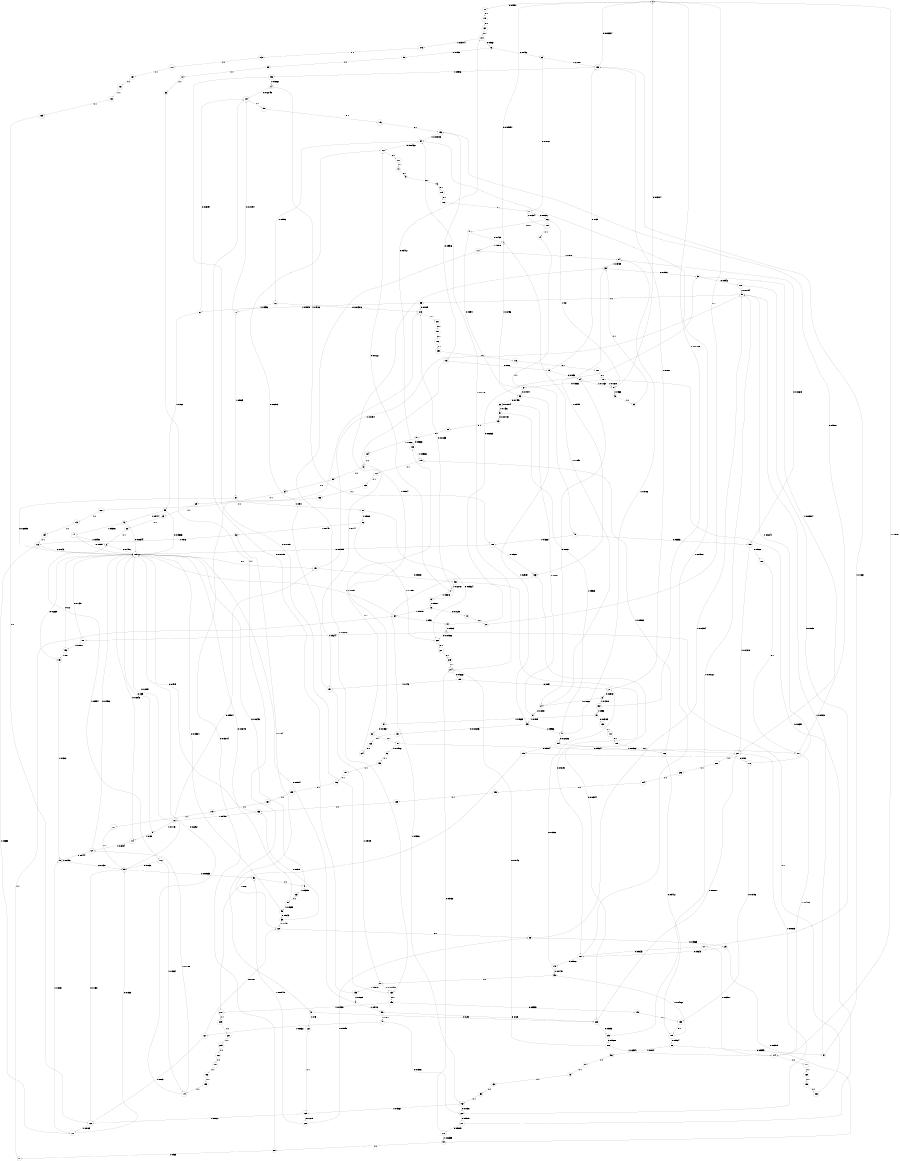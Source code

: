 digraph "ch2_face_source_L15" {
size = "6,8.5";
ratio = "fill";
node [shape = circle];
node [fontsize = 24];
edge [fontsize = 24];
0 -> 11 [label = "0: 0.9091   "];
0 -> 174 [label = "1: 0.09091  "];
1 -> 0 [label = "0: 0.009091  "];
1 -> 111 [label = "1: 0.9909   "];
2 -> 185 [label = "0: 0.1406   "];
2 -> 112 [label = "1: 0.8594   "];
3 -> 5 [label = "0: 1        "];
4 -> 185 [label = "0: 0.0584   "];
4 -> 50 [label = "1: 0.9416   "];
5 -> 115 [label = "0: 1        "];
6 -> 24 [label = "0: 0.8682   "];
6 -> 132 [label = "1: 0.1318   "];
7 -> 222 [label = "0: 0.07556  "];
7 -> 181 [label = "1: 0.9244   "];
8 -> 22 [label = "0: 0.8081   "];
8 -> 55 [label = "1: 0.1919   "];
9 -> 185 [label = "0: 0.35     "];
9 -> 114 [label = "1: 0.65     "];
10 -> 3 [label = "0: 1        "];
11 -> 147 [label = "0: 1        "];
12 -> 27 [label = "0: 1        "];
13 -> 12 [label = "0: 0.0125   "];
13 -> 60 [label = "1: 0.9875   "];
14 -> 184 [label = "0: 0.02745  "];
14 -> 188 [label = "1: 0.9726   "];
15 -> 130 [label = "0: 0.03769  "];
15 -> 37 [label = "1: 0.9623   "];
16 -> 213 [label = "0: 0.01235  "];
16 -> 13 [label = "1: 0.9877   "];
17 -> 212 [label = "0: 0.0122   "];
17 -> 16 [label = "1: 0.9878   "];
18 -> 185 [label = "0: 0.2857   "];
18 -> 9 [label = "1: 0.7143   "];
19 -> 99 [label = "0: 0.1531   "];
19 -> 19 [label = "1: 0.8469   "];
20 -> 222 [label = "0: 0.09324  "];
20 -> 36 [label = "1: 0.9068   "];
21 -> 6 [label = "0: 0.8913   "];
21 -> 198 [label = "1: 0.1087   "];
22 -> 22 [label = "0: 0.8574   "];
22 -> 31 [label = "1: 0.1426   "];
23 -> 28 [label = "1: 1        "];
24 -> 8 [label = "0: 0.8151   "];
24 -> 1 [label = "1: 0.1849   "];
25 -> 187 [label = "0: 0.9648   "];
25 -> 94 [label = "1: 0.03519  "];
26 -> 25 [label = "0: 0.9865   "];
26 -> 91 [label = "1: 0.01354  "];
27 -> 0 [label = "0: 1        "];
28 -> 2 [label = "1: 1        "];
29 -> 23 [label = "1: 1        "];
30 -> 118 [label = "0: 0.9942   "];
30 -> 211 [label = "1: 0.005814  "];
31 -> 83 [label = "0: 0.007734  "];
31 -> 40 [label = "1: 0.9923   "];
32 -> 120 [label = "0: 0.184    "];
32 -> 113 [label = "1: 0.816    "];
33 -> 30 [label = "0: 0.0515   "];
33 -> 163 [label = "1: 0.9485   "];
34 -> 29 [label = "1: 1        "];
35 -> 120 [label = "0: 0.1481   "];
35 -> 133 [label = "1: 0.8519   "];
36 -> 222 [label = "0: 0.1855   "];
36 -> 32 [label = "1: 0.8145   "];
37 -> 82 [label = "0: 0.04964  "];
37 -> 33 [label = "1: 0.9504   "];
38 -> 34 [label = "1: 1        "];
39 -> 33 [label = "1: 1        "];
40 -> 194 [label = "0: 0.02136  "];
40 -> 84 [label = "1: 0.9786   "];
41 -> 185 [label = "0: 0.06452  "];
41 -> 69 [label = "1: 0.9355   "];
42 -> 38 [label = "1: 1        "];
43 -> 39 [label = "1: 1        "];
44 -> 30 [label = "0: 0.06965  "];
44 -> 7 [label = "1: 0.9303   "];
45 -> 185 [label = "0: 0.03571  "];
45 -> 35 [label = "1: 0.9643   "];
46 -> 185 [label = "0: 0.06944  "];
46 -> 141 [label = "1: 0.9306   "];
47 -> 53 [label = "0: 0.8571   "];
47 -> 1 [label = "1: 0.1429   "];
48 -> 220 [label = "0: 0.1368   "];
48 -> 121 [label = "1: 0.8632   "];
49 -> 195 [label = "0: 0.3333   "];
49 -> 188 [label = "1: 0.6667   "];
50 -> 223 [label = "0: 0.129    "];
50 -> 48 [label = "1: 0.871    "];
51 -> 223 [label = "0: 0.25     "];
51 -> 122 [label = "1: 0.75     "];
52 -> 162 [label = "1: 1        "];
53 -> 22 [label = "0: 0.7455   "];
53 -> 55 [label = "1: 0.2545   "];
54 -> 212 [label = "0: 0.004367  "];
54 -> 86 [label = "1: 0.9956   "];
55 -> 131 [label = "0: 0.006403  "];
55 -> 40 [label = "1: 0.9936   "];
56 -> 158 [label = "1: 1        "];
57 -> 0 [label = "0: 0.03704  "];
57 -> 43 [label = "1: 0.963    "];
58 -> 185 [label = "0: 0.03448  "];
58 -> 45 [label = "1: 0.9655   "];
59 -> 185 [label = "0: 0.05263  "];
59 -> 46 [label = "1: 0.9474   "];
60 -> 185 [label = "0: 0.01905  "];
60 -> 44 [label = "1: 0.981    "];
61 -> 185 [label = "0: 0.02895  "];
61 -> 20 [label = "1: 0.971    "];
62 -> 51 [label = "1: 1        "];
63 -> 52 [label = "1: 1        "];
64 -> 24 [label = "0: 0.8837   "];
64 -> 57 [label = "1: 0.1163   "];
65 -> 77 [label = "0: 0.8182   "];
65 -> 198 [label = "1: 0.1818   "];
66 -> 47 [label = "0: 0.7      "];
66 -> 57 [label = "1: 0.3      "];
67 -> 53 [label = "0: 0.7544   "];
67 -> 1 [label = "1: 0.2456   "];
68 -> 184 [label = "0: 0.03797  "];
68 -> 59 [label = "1: 0.962    "];
69 -> 58 [label = "1: 1        "];
70 -> 184 [label = "0: 0.01754  "];
70 -> 61 [label = "1: 0.9825   "];
71 -> 60 [label = "1: 1        "];
72 -> 62 [label = "1: 1        "];
73 -> 63 [label = "1: 1        "];
74 -> 49 [label = "1: 1        "];
75 -> 64 [label = "0: 0.865    "];
75 -> 198 [label = "1: 0.135    "];
76 -> 65 [label = "0: 0.8462   "];
76 -> 95 [label = "1: 0.1538   "];
77 -> 66 [label = "0: 0.8696   "];
77 -> 100 [label = "1: 0.1304   "];
78 -> 67 [label = "0: 0.8382   "];
78 -> 57 [label = "1: 0.1618   "];
79 -> 123 [label = "0: 0.9333   "];
79 -> 164 [label = "1: 0.06667  "];
80 -> 79 [label = "0: 1        "];
81 -> 177 [label = "0: 0.9524   "];
81 -> 56 [label = "1: 0.04762  "];
82 -> 81 [label = "0: 1        "];
83 -> 80 [label = "0: 1        "];
84 -> 195 [label = "0: 0.02613  "];
84 -> 33 [label = "1: 0.9739   "];
85 -> 213 [label = "0: 0.0125   "];
85 -> 68 [label = "1: 0.9875   "];
86 -> 213 [label = "0: 0.004376  "];
86 -> 70 [label = "1: 0.9956   "];
87 -> 183 [label = "0: 0.008475  "];
87 -> 193 [label = "1: 0.9915   "];
88 -> 213 [label = "0: 0.03704  "];
88 -> 71 [label = "1: 0.963    "];
89 -> 72 [label = "1: 1        "];
90 -> 73 [label = "1: 1        "];
91 -> 85 [label = "1: 1        "];
92 -> 41 [label = "1: 1        "];
93 -> 87 [label = "1: 1        "];
94 -> 88 [label = "1: 1        "];
95 -> 89 [label = "1: 1        "];
96 -> 90 [label = "1: 1        "];
97 -> 78 [label = "0: 0.8639   "];
97 -> 198 [label = "1: 0.1361   "];
98 -> 97 [label = "0: 0.9359   "];
98 -> 96 [label = "1: 0.0641   "];
99 -> 151 [label = "0: 0.9904   "];
99 -> 92 [label = "1: 0.009635  "];
100 -> 74 [label = "1: 1        "];
101 -> 99 [label = "0: 1        "];
102 -> 105 [label = "0: 0.9412   "];
102 -> 175 [label = "1: 0.05882  "];
103 -> 75 [label = "0: 0.886    "];
103 -> 197 [label = "1: 0.114    "];
104 -> 76 [label = "0: 0.963    "];
104 -> 176 [label = "1: 0.03704  "];
105 -> 98 [label = "0: 0.9524   "];
105 -> 93 [label = "1: 0.04762  "];
106 -> 77 [label = "0: 1        "];
107 -> 78 [label = "0: 1        "];
108 -> 99 [label = "0: 0.1969   "];
108 -> 19 [label = "1: 0.8031   "];
109 -> 102 [label = "0: 1        "];
110 -> 109 [label = "0: 1        "];
111 -> 183 [label = "0: 0.02202  "];
111 -> 84 [label = "1: 0.978    "];
112 -> 99 [label = "0: 0.1636   "];
112 -> 144 [label = "1: 0.8364   "];
113 -> 185 [label = "0: 0.1642   "];
113 -> 108 [label = "1: 0.8358   "];
114 -> 185 [label = "0: 0.3846   "];
114 -> 127 [label = "1: 0.6154   "];
115 -> 106 [label = "0: 1        "];
116 -> 107 [label = "0: 1        "];
117 -> 187 [label = "0: 0.9643   "];
117 -> 174 [label = "1: 0.03571  "];
118 -> 117 [label = "0: 0.9825   "];
118 -> 91 [label = "1: 0.01754  "];
119 -> 101 [label = "1: 1        "];
120 -> 26 [label = "0: 1        "];
121 -> 120 [label = "0: 0.187    "];
121 -> 126 [label = "1: 0.813    "];
122 -> 129 [label = "1: 1        "];
123 -> 104 [label = "0: 0.9412   "];
123 -> 175 [label = "1: 0.05882  "];
124 -> 123 [label = "0: 1        "];
125 -> 124 [label = "0: 1        "];
126 -> 99 [label = "0: 0.1831   "];
126 -> 108 [label = "1: 0.8169   "];
127 -> 185 [label = "0: 0.1556   "];
127 -> 19 [label = "1: 0.8444   "];
128 -> 26 [label = "0: 0.9945   "];
128 -> 92 [label = "1: 0.005479  "];
129 -> 128 [label = "0: 0.1279   "];
129 -> 126 [label = "1: 0.8721   "];
130 -> 110 [label = "0: 1        "];
131 -> 125 [label = "0: 1        "];
132 -> 0 [label = "0: 0.007026  "];
132 -> 15 [label = "1: 0.993    "];
133 -> 185 [label = "0: 0.1515   "];
133 -> 18 [label = "1: 0.8485   "];
134 -> 113 [label = "1: 1        "];
135 -> 126 [label = "1: 1        "];
136 -> 103 [label = "0: 0.9916   "];
136 -> 54 [label = "1: 0.008403  "];
137 -> 104 [label = "0: 1        "];
138 -> 105 [label = "0: 1        "];
139 -> 116 [label = "0: 1        "];
140 -> 21 [label = "0: 0.9252   "];
140 -> 93 [label = "1: 0.07481  "];
141 -> 185 [label = "0: 0.0597   "];
141 -> 2 [label = "1: 0.9403   "];
142 -> 134 [label = "1: 1        "];
143 -> 135 [label = "1: 1        "];
144 -> 185 [label = "0: 0.2292   "];
144 -> 127 [label = "1: 0.7708   "];
145 -> 185 [label = "0: 0.2639   "];
145 -> 19 [label = "1: 0.7361   "];
146 -> 136 [label = "0: 1        "];
147 -> 137 [label = "0: 1        "];
148 -> 138 [label = "0: 1        "];
149 -> 148 [label = "0: 0.9535   "];
149 -> 210 [label = "1: 0.04651  "];
150 -> 146 [label = "0: 1        "];
151 -> 192 [label = "0: 0.9803   "];
151 -> 91 [label = "1: 0.01974  "];
152 -> 185 [label = "0: 0.2      "];
152 -> 145 [label = "1: 0.8      "];
153 -> 144 [label = "1: 1        "];
154 -> 119 [label = "1: 1        "];
155 -> 154 [label = "1: 1        "];
156 -> 155 [label = "1: 1        "];
157 -> 156 [label = "1: 1        "];
158 -> 157 [label = "1: 1        "];
159 -> 189 [label = "1: 1        "];
160 -> 142 [label = "1: 1        "];
161 -> 143 [label = "1: 1        "];
162 -> 220 [label = "0: 0.1038   "];
162 -> 129 [label = "1: 0.8962   "];
163 -> 223 [label = "0: 0.06944  "];
163 -> 162 [label = "1: 0.9306   "];
164 -> 42 [label = "1: 1        "];
165 -> 203 [label = "1: 1        "];
166 -> 160 [label = "1: 1        "];
167 -> 161 [label = "1: 1        "];
168 -> 165 [label = "1: 1        "];
169 -> 166 [label = "1: 1        "];
170 -> 167 [label = "1: 1        "];
171 -> 168 [label = "1: 1        "];
172 -> 169 [label = "1: 1        "];
173 -> 170 [label = "1: 1        "];
174 -> 171 [label = "1: 1        "];
175 -> 172 [label = "1: 1        "];
176 -> 173 [label = "1: 1        "];
177 -> 136 [label = "0: 0.9581   "];
177 -> 174 [label = "1: 0.04188  "];
178 -> 138 [label = "0: 0.9796   "];
178 -> 91 [label = "1: 0.02041  "];
179 -> 178 [label = "0: 0.98     "];
179 -> 210 [label = "1: 0.02     "];
180 -> 177 [label = "0: 1        "];
181 -> 185 [label = "0: 0.1429   "];
181 -> 152 [label = "1: 0.8571   "];
182 -> 153 [label = "1: 1        "];
183 -> 149 [label = "0: 1        "];
184 -> 150 [label = "0: 1        "];
185 -> 151 [label = "0: 1        "];
186 -> 139 [label = "0: 1        "];
187 -> 140 [label = "0: 0.9512   "];
187 -> 54 [label = "1: 0.04878  "];
188 -> 185 [label = "0: 0.07985  "];
188 -> 163 [label = "1: 0.9201   "];
189 -> 133 [label = "1: 1        "];
190 -> 182 [label = "1: 1        "];
191 -> 186 [label = "0: 1        "];
192 -> 187 [label = "0: 0.9729   "];
192 -> 17 [label = "1: 0.02708  "];
193 -> 184 [label = "0: 0.01709  "];
193 -> 4 [label = "1: 0.9829   "];
194 -> 179 [label = "0: 0.9804   "];
194 -> 211 [label = "1: 0.01961  "];
195 -> 180 [label = "0: 0.9868   "];
195 -> 211 [label = "1: 0.01316  "];
196 -> 183 [label = "0: 0.01185  "];
196 -> 14 [label = "1: 0.9882   "];
197 -> 212 [label = "0: 0.02913  "];
197 -> 87 [label = "1: 0.9709   "];
198 -> 0 [label = "0: 0.002364  "];
198 -> 196 [label = "1: 0.9976   "];
199 -> 21 [label = "0: 0.857    "];
199 -> 197 [label = "1: 0.143    "];
200 -> 10 [label = "0: 1        "];
201 -> 191 [label = "0: 1        "];
202 -> 190 [label = "1: 1        "];
203 -> 7 [label = "1: 1        "];
204 -> 159 [label = "1: 1        "];
205 -> 202 [label = "1: 1        "];
206 -> 204 [label = "1: 1        "];
207 -> 205 [label = "1: 1        "];
208 -> 206 [label = "1: 1        "];
209 -> 207 [label = "1: 1        "];
210 -> 209 [label = "1: 1        "];
211 -> 208 [label = "1: 1        "];
212 -> 200 [label = "0: 1        "];
213 -> 201 [label = "0: 1        "];
214 -> 199 [label = "0: 0.9222   "];
214 -> 54 [label = "1: 0.07776  "];
215 -> 214 [label = "0: 1        "];
216 -> 214 [label = "0: 0.9736   "];
216 -> 94 [label = "1: 0.02635  "];
217 -> 216 [label = "0: 0.9809   "];
217 -> 91 [label = "1: 0.01913  "];
218 -> 214 [label = "0: 0.9746   "];
218 -> 174 [label = "1: 0.02541  "];
219 -> 218 [label = "0: 0.9928   "];
219 -> 91 [label = "1: 0.00722  "];
220 -> 217 [label = "0: 0.9919   "];
220 -> 211 [label = "1: 0.00813  "];
221 -> 215 [label = "0: 1        "];
222 -> 221 [label = "0: 1        "];
223 -> 219 [label = "0: 0.9893   "];
223 -> 211 [label = "1: 0.01071  "];
}